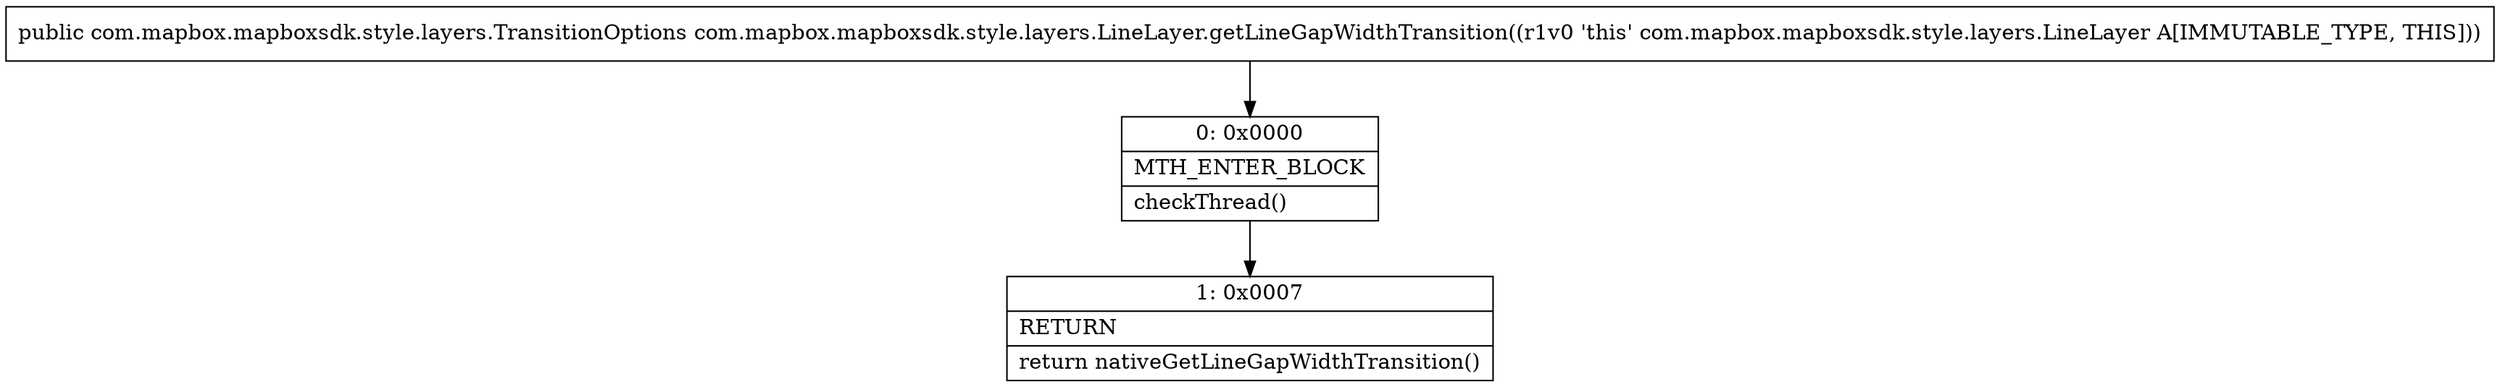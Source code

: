 digraph "CFG forcom.mapbox.mapboxsdk.style.layers.LineLayer.getLineGapWidthTransition()Lcom\/mapbox\/mapboxsdk\/style\/layers\/TransitionOptions;" {
Node_0 [shape=record,label="{0\:\ 0x0000|MTH_ENTER_BLOCK\l|checkThread()\l}"];
Node_1 [shape=record,label="{1\:\ 0x0007|RETURN\l|return nativeGetLineGapWidthTransition()\l}"];
MethodNode[shape=record,label="{public com.mapbox.mapboxsdk.style.layers.TransitionOptions com.mapbox.mapboxsdk.style.layers.LineLayer.getLineGapWidthTransition((r1v0 'this' com.mapbox.mapboxsdk.style.layers.LineLayer A[IMMUTABLE_TYPE, THIS])) }"];
MethodNode -> Node_0;
Node_0 -> Node_1;
}

